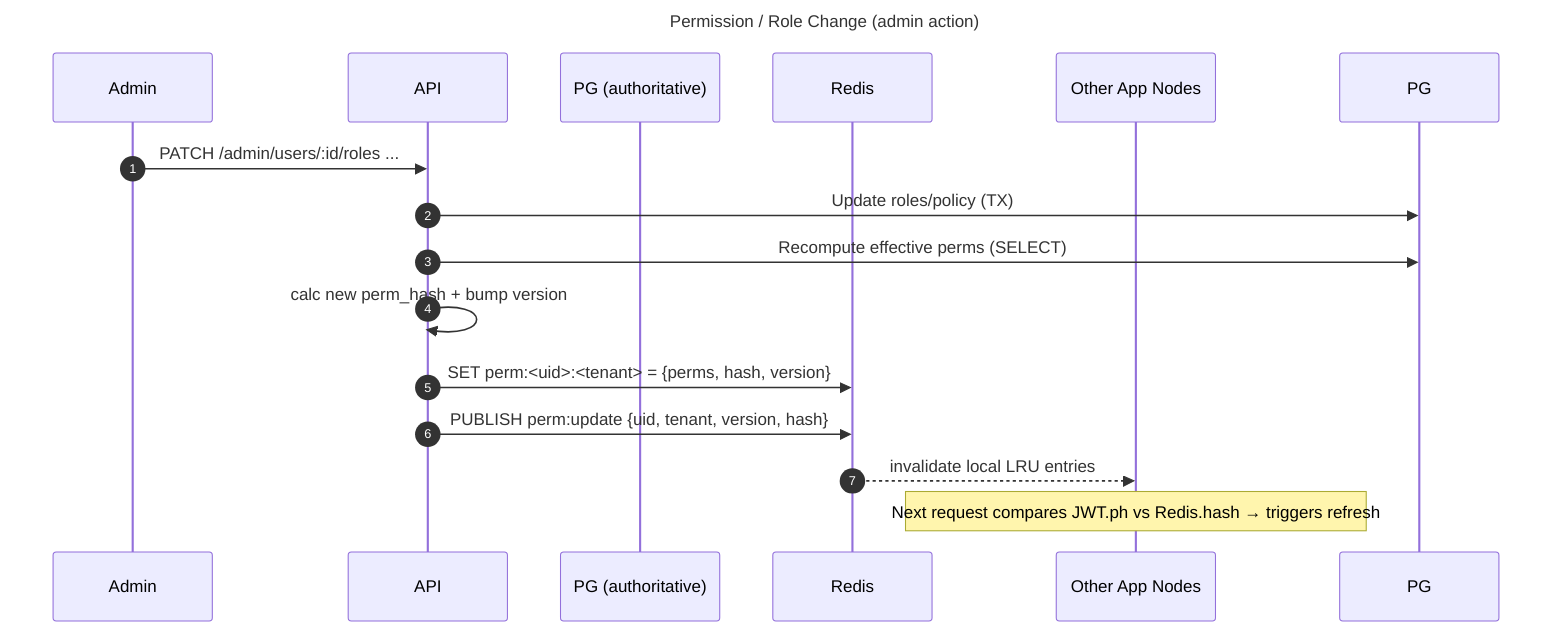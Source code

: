 sequenceDiagram
    autonumber
    title Permission / Role Change (admin action)
    participant Admin
    participant API
    participant Postgres as PG (authoritative)
    participant Redis
    participant Workers as Other App Nodes

    Admin->>API: PATCH /admin/users/:id/roles ...
    API->>PG: Update roles/policy (TX)
    API->>PG: Recompute effective perms (SELECT)
    API->>API: calc new perm_hash + bump version
    API->>Redis: SET perm:<uid>:<tenant> = {perms, hash, version}
    API->>Redis: PUBLISH perm:update {uid, tenant, version, hash}
    Redis-->>Workers: invalidate local LRU entries
    note over Workers: Next request compares JWT.ph vs Redis.hash → triggers refresh